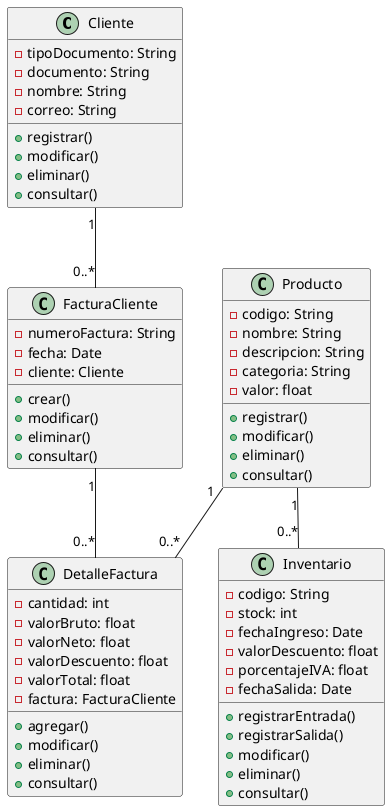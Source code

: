 @startuml
class Cliente {
  - tipoDocumento: String
  - documento: String
  - nombre: String
  - correo: String
  + registrar()
  + modificar()
  + eliminar()
  + consultar()
}

class FacturaCliente {
  - numeroFactura: String
  - fecha: Date
  - cliente: Cliente
  + crear()
  + modificar()
  + eliminar()
  + consultar()
}

class DetalleFactura {
  - cantidad: int
  - valorBruto: float
  - valorNeto: float
  - valorDescuento: float
  - valorTotal: float
  - factura: FacturaCliente
  + agregar()
  + modificar()
  + eliminar()
  + consultar()
}

class Producto {
  - codigo: String
  - nombre: String
  - descripcion: String
  - categoria: String
  - valor: float
  + registrar()
  + modificar()
  + eliminar()
  + consultar()
}

class Inventario {
  - codigo: String
  - stock: int
  - fechaIngreso: Date
  - valorDescuento: float
  - porcentajeIVA: float
  - fechaSalida: Date
  + registrarEntrada()
  + registrarSalida()
  + modificar()
  + eliminar()
  + consultar()
}

Cliente "1" -- "0..*" FacturaCliente
FacturaCliente "1" -- "0..*" DetalleFactura
Producto "1" -- "0..*" DetalleFactura
Producto "1" -- "0..*" Inventario
@enduml
